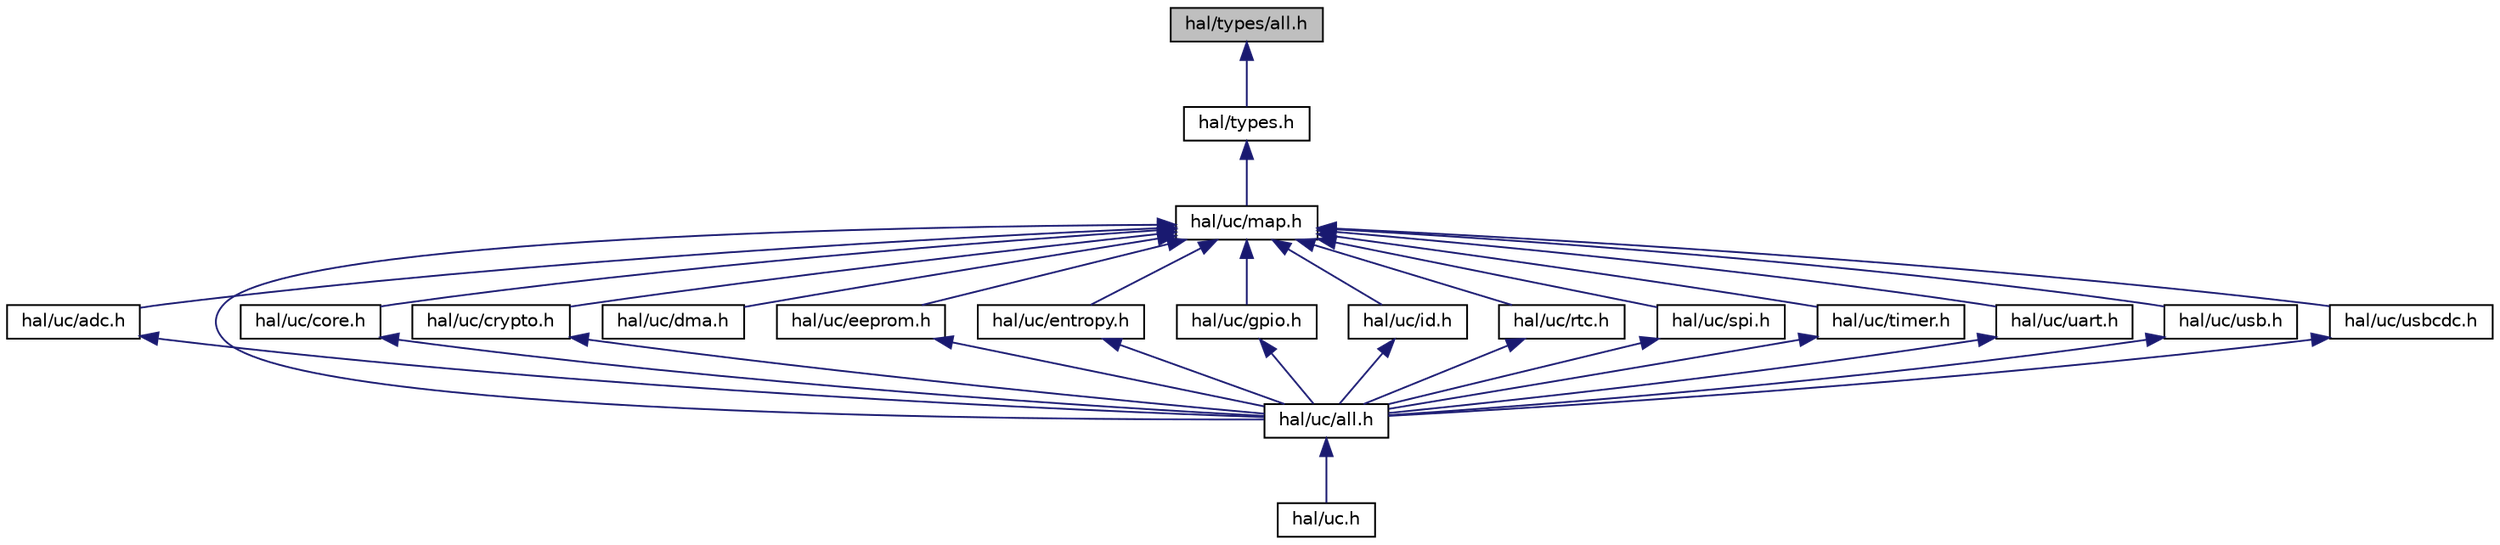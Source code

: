 digraph "hal/types/all.h"
{
 // INTERACTIVE_SVG=YES
 // LATEX_PDF_SIZE
  bgcolor="transparent";
  edge [fontname="Helvetica",fontsize="10",labelfontname="Helvetica",labelfontsize="10"];
  node [fontname="Helvetica",fontsize="10",shape=record];
  Node1 [label="hal/types/all.h",height=0.2,width=0.4,color="black", fillcolor="grey75", style="filled", fontcolor="black",tooltip=" "];
  Node1 -> Node2 [dir="back",color="midnightblue",fontsize="10",style="solid",fontname="Helvetica"];
  Node2 [label="hal/types.h",height=0.2,width=0.4,color="black",URL="$types_8h.html",tooltip=" "];
  Node2 -> Node3 [dir="back",color="midnightblue",fontsize="10",style="solid",fontname="Helvetica"];
  Node3 [label="hal/uc/map.h",height=0.2,width=0.4,color="black",URL="$map_8h.html",tooltip="HAL for uC Peripheral Map."];
  Node3 -> Node4 [dir="back",color="midnightblue",fontsize="10",style="solid",fontname="Helvetica"];
  Node4 [label="hal/uc/adc.h",height=0.2,width=0.4,color="black",URL="$uc_2adc_8h.html",tooltip="HAL for uC Internal ADC interfaces."];
  Node4 -> Node5 [dir="back",color="midnightblue",fontsize="10",style="solid",fontname="Helvetica"];
  Node5 [label="hal/uc/all.h",height=0.2,width=0.4,color="black",URL="$uc_2all_8h.html",tooltip=" "];
  Node5 -> Node6 [dir="back",color="midnightblue",fontsize="10",style="solid",fontname="Helvetica"];
  Node6 [label="hal/uc.h",height=0.2,width=0.4,color="black",URL="$uc_8h.html",tooltip=" "];
  Node3 -> Node5 [dir="back",color="midnightblue",fontsize="10",style="solid",fontname="Helvetica"];
  Node3 -> Node7 [dir="back",color="midnightblue",fontsize="10",style="solid",fontname="Helvetica"];
  Node7 [label="hal/uc/core.h",height=0.2,width=0.4,color="black",URL="$core_8h.html",tooltip="HAL for uC Core peripherals."];
  Node7 -> Node5 [dir="back",color="midnightblue",fontsize="10",style="solid",fontname="Helvetica"];
  Node3 -> Node8 [dir="back",color="midnightblue",fontsize="10",style="solid",fontname="Helvetica"];
  Node8 [label="hal/uc/crypto.h",height=0.2,width=0.4,color="black",URL="$uc_2crypto_8h.html",tooltip=" "];
  Node8 -> Node5 [dir="back",color="midnightblue",fontsize="10",style="solid",fontname="Helvetica"];
  Node3 -> Node9 [dir="back",color="midnightblue",fontsize="10",style="solid",fontname="Helvetica"];
  Node9 [label="hal/uc/dma.h",height=0.2,width=0.4,color="black",URL="$uc_2dma_8h.html",tooltip="HAL for DMA."];
  Node3 -> Node10 [dir="back",color="midnightblue",fontsize="10",style="solid",fontname="Helvetica"];
  Node10 [label="hal/uc/eeprom.h",height=0.2,width=0.4,color="black",URL="$eeprom_8h.html",tooltip="HAL for uC EEPROM peripherals."];
  Node10 -> Node5 [dir="back",color="midnightblue",fontsize="10",style="solid",fontname="Helvetica"];
  Node3 -> Node11 [dir="back",color="midnightblue",fontsize="10",style="solid",fontname="Helvetica"];
  Node11 [label="hal/uc/entropy.h",height=0.2,width=0.4,color="black",URL="$entropy_8h.html",tooltip="HAL for uC entropy source."];
  Node11 -> Node5 [dir="back",color="midnightblue",fontsize="10",style="solid",fontname="Helvetica"];
  Node3 -> Node12 [dir="back",color="midnightblue",fontsize="10",style="solid",fontname="Helvetica"];
  Node12 [label="hal/uc/gpio.h",height=0.2,width=0.4,color="black",URL="$gpio_8h.html",tooltip="HAL for uC GPIOs."];
  Node12 -> Node5 [dir="back",color="midnightblue",fontsize="10",style="solid",fontname="Helvetica"];
  Node3 -> Node13 [dir="back",color="midnightblue",fontsize="10",style="solid",fontname="Helvetica"];
  Node13 [label="hal/uc/id.h",height=0.2,width=0.4,color="black",URL="$id_8h.html",tooltip="HAL for uC ID."];
  Node13 -> Node5 [dir="back",color="midnightblue",fontsize="10",style="solid",fontname="Helvetica"];
  Node3 -> Node14 [dir="back",color="midnightblue",fontsize="10",style="solid",fontname="Helvetica"];
  Node14 [label="hal/uc/rtc.h",height=0.2,width=0.4,color="black",URL="$uc_2rtc_8h.html",tooltip="HAL for uC RTCs."];
  Node14 -> Node5 [dir="back",color="midnightblue",fontsize="10",style="solid",fontname="Helvetica"];
  Node3 -> Node15 [dir="back",color="midnightblue",fontsize="10",style="solid",fontname="Helvetica"];
  Node15 [label="hal/uc/spi.h",height=0.2,width=0.4,color="black",URL="$spi_8h.html",tooltip="HAL for SPI interfaces."];
  Node15 -> Node5 [dir="back",color="midnightblue",fontsize="10",style="solid",fontname="Helvetica"];
  Node3 -> Node16 [dir="back",color="midnightblue",fontsize="10",style="solid",fontname="Helvetica"];
  Node16 [label="hal/uc/timer.h",height=0.2,width=0.4,color="black",URL="$uc_2timer_8h.html",tooltip="HAL for uC Timers."];
  Node16 -> Node5 [dir="back",color="midnightblue",fontsize="10",style="solid",fontname="Helvetica"];
  Node3 -> Node17 [dir="back",color="midnightblue",fontsize="10",style="solid",fontname="Helvetica"];
  Node17 [label="hal/uc/uart.h",height=0.2,width=0.4,color="black",URL="$uc_2uart_8h.html",tooltip=" "];
  Node17 -> Node5 [dir="back",color="midnightblue",fontsize="10",style="solid",fontname="Helvetica"];
  Node3 -> Node18 [dir="back",color="midnightblue",fontsize="10",style="solid",fontname="Helvetica"];
  Node18 [label="hal/uc/usb.h",height=0.2,width=0.4,color="black",URL="$usb_8h.html",tooltip="HAL for USB interface."];
  Node18 -> Node5 [dir="back",color="midnightblue",fontsize="10",style="solid",fontname="Helvetica"];
  Node3 -> Node19 [dir="back",color="midnightblue",fontsize="10",style="solid",fontname="Helvetica"];
  Node19 [label="hal/uc/usbcdc.h",height=0.2,width=0.4,color="black",URL="$usbcdc_8h.html",tooltip="HAL for USB CDC interface."];
  Node19 -> Node5 [dir="back",color="midnightblue",fontsize="10",style="solid",fontname="Helvetica"];
}
